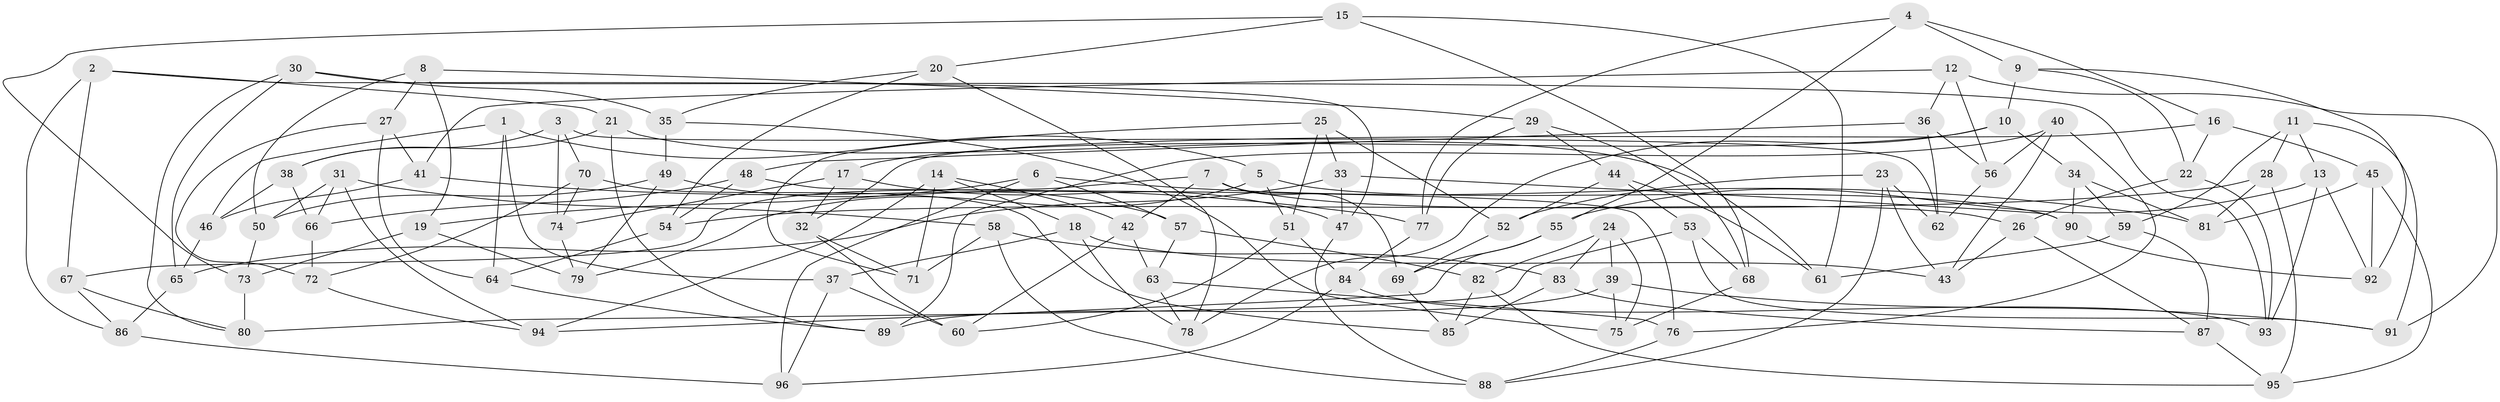 // coarse degree distribution, {6: 0.5, 5: 0.1, 4: 0.36666666666666664, 3: 0.03333333333333333}
// Generated by graph-tools (version 1.1) at 2025/24/03/03/25 07:24:23]
// undirected, 96 vertices, 192 edges
graph export_dot {
graph [start="1"]
  node [color=gray90,style=filled];
  1;
  2;
  3;
  4;
  5;
  6;
  7;
  8;
  9;
  10;
  11;
  12;
  13;
  14;
  15;
  16;
  17;
  18;
  19;
  20;
  21;
  22;
  23;
  24;
  25;
  26;
  27;
  28;
  29;
  30;
  31;
  32;
  33;
  34;
  35;
  36;
  37;
  38;
  39;
  40;
  41;
  42;
  43;
  44;
  45;
  46;
  47;
  48;
  49;
  50;
  51;
  52;
  53;
  54;
  55;
  56;
  57;
  58;
  59;
  60;
  61;
  62;
  63;
  64;
  65;
  66;
  67;
  68;
  69;
  70;
  71;
  72;
  73;
  74;
  75;
  76;
  77;
  78;
  79;
  80;
  81;
  82;
  83;
  84;
  85;
  86;
  87;
  88;
  89;
  90;
  91;
  92;
  93;
  94;
  95;
  96;
  1 -- 5;
  1 -- 64;
  1 -- 46;
  1 -- 37;
  2 -- 86;
  2 -- 47;
  2 -- 21;
  2 -- 67;
  3 -- 62;
  3 -- 70;
  3 -- 74;
  3 -- 38;
  4 -- 16;
  4 -- 55;
  4 -- 9;
  4 -- 77;
  5 -- 90;
  5 -- 51;
  5 -- 79;
  6 -- 57;
  6 -- 81;
  6 -- 19;
  6 -- 96;
  7 -- 26;
  7 -- 69;
  7 -- 67;
  7 -- 42;
  8 -- 27;
  8 -- 29;
  8 -- 19;
  8 -- 50;
  9 -- 92;
  9 -- 10;
  9 -- 22;
  10 -- 34;
  10 -- 17;
  10 -- 78;
  11 -- 28;
  11 -- 59;
  11 -- 13;
  11 -- 91;
  12 -- 91;
  12 -- 36;
  12 -- 41;
  12 -- 56;
  13 -- 93;
  13 -- 92;
  13 -- 55;
  14 -- 18;
  14 -- 94;
  14 -- 71;
  14 -- 42;
  15 -- 73;
  15 -- 61;
  15 -- 68;
  15 -- 20;
  16 -- 45;
  16 -- 32;
  16 -- 22;
  17 -- 74;
  17 -- 32;
  17 -- 47;
  18 -- 43;
  18 -- 78;
  18 -- 37;
  19 -- 79;
  19 -- 73;
  20 -- 35;
  20 -- 78;
  20 -- 54;
  21 -- 89;
  21 -- 61;
  21 -- 38;
  22 -- 93;
  22 -- 26;
  23 -- 88;
  23 -- 43;
  23 -- 52;
  23 -- 62;
  24 -- 83;
  24 -- 75;
  24 -- 82;
  24 -- 39;
  25 -- 33;
  25 -- 52;
  25 -- 51;
  25 -- 71;
  26 -- 43;
  26 -- 87;
  27 -- 72;
  27 -- 64;
  27 -- 41;
  28 -- 81;
  28 -- 95;
  28 -- 54;
  29 -- 77;
  29 -- 44;
  29 -- 68;
  30 -- 80;
  30 -- 93;
  30 -- 35;
  30 -- 65;
  31 -- 50;
  31 -- 94;
  31 -- 58;
  31 -- 66;
  32 -- 60;
  32 -- 71;
  33 -- 90;
  33 -- 65;
  33 -- 47;
  34 -- 81;
  34 -- 90;
  34 -- 59;
  35 -- 49;
  35 -- 75;
  36 -- 56;
  36 -- 48;
  36 -- 62;
  37 -- 60;
  37 -- 96;
  38 -- 46;
  38 -- 66;
  39 -- 89;
  39 -- 91;
  39 -- 75;
  40 -- 56;
  40 -- 89;
  40 -- 43;
  40 -- 76;
  41 -- 77;
  41 -- 46;
  42 -- 63;
  42 -- 60;
  44 -- 52;
  44 -- 61;
  44 -- 53;
  45 -- 92;
  45 -- 95;
  45 -- 81;
  46 -- 65;
  47 -- 88;
  48 -- 76;
  48 -- 66;
  48 -- 54;
  49 -- 50;
  49 -- 79;
  49 -- 57;
  50 -- 73;
  51 -- 60;
  51 -- 84;
  52 -- 69;
  53 -- 91;
  53 -- 80;
  53 -- 68;
  54 -- 64;
  55 -- 94;
  55 -- 69;
  56 -- 62;
  57 -- 82;
  57 -- 63;
  58 -- 88;
  58 -- 71;
  58 -- 83;
  59 -- 87;
  59 -- 61;
  63 -- 78;
  63 -- 76;
  64 -- 89;
  65 -- 86;
  66 -- 72;
  67 -- 80;
  67 -- 86;
  68 -- 75;
  69 -- 85;
  70 -- 85;
  70 -- 74;
  70 -- 72;
  72 -- 94;
  73 -- 80;
  74 -- 79;
  76 -- 88;
  77 -- 84;
  82 -- 95;
  82 -- 85;
  83 -- 85;
  83 -- 87;
  84 -- 93;
  84 -- 96;
  86 -- 96;
  87 -- 95;
  90 -- 92;
}
